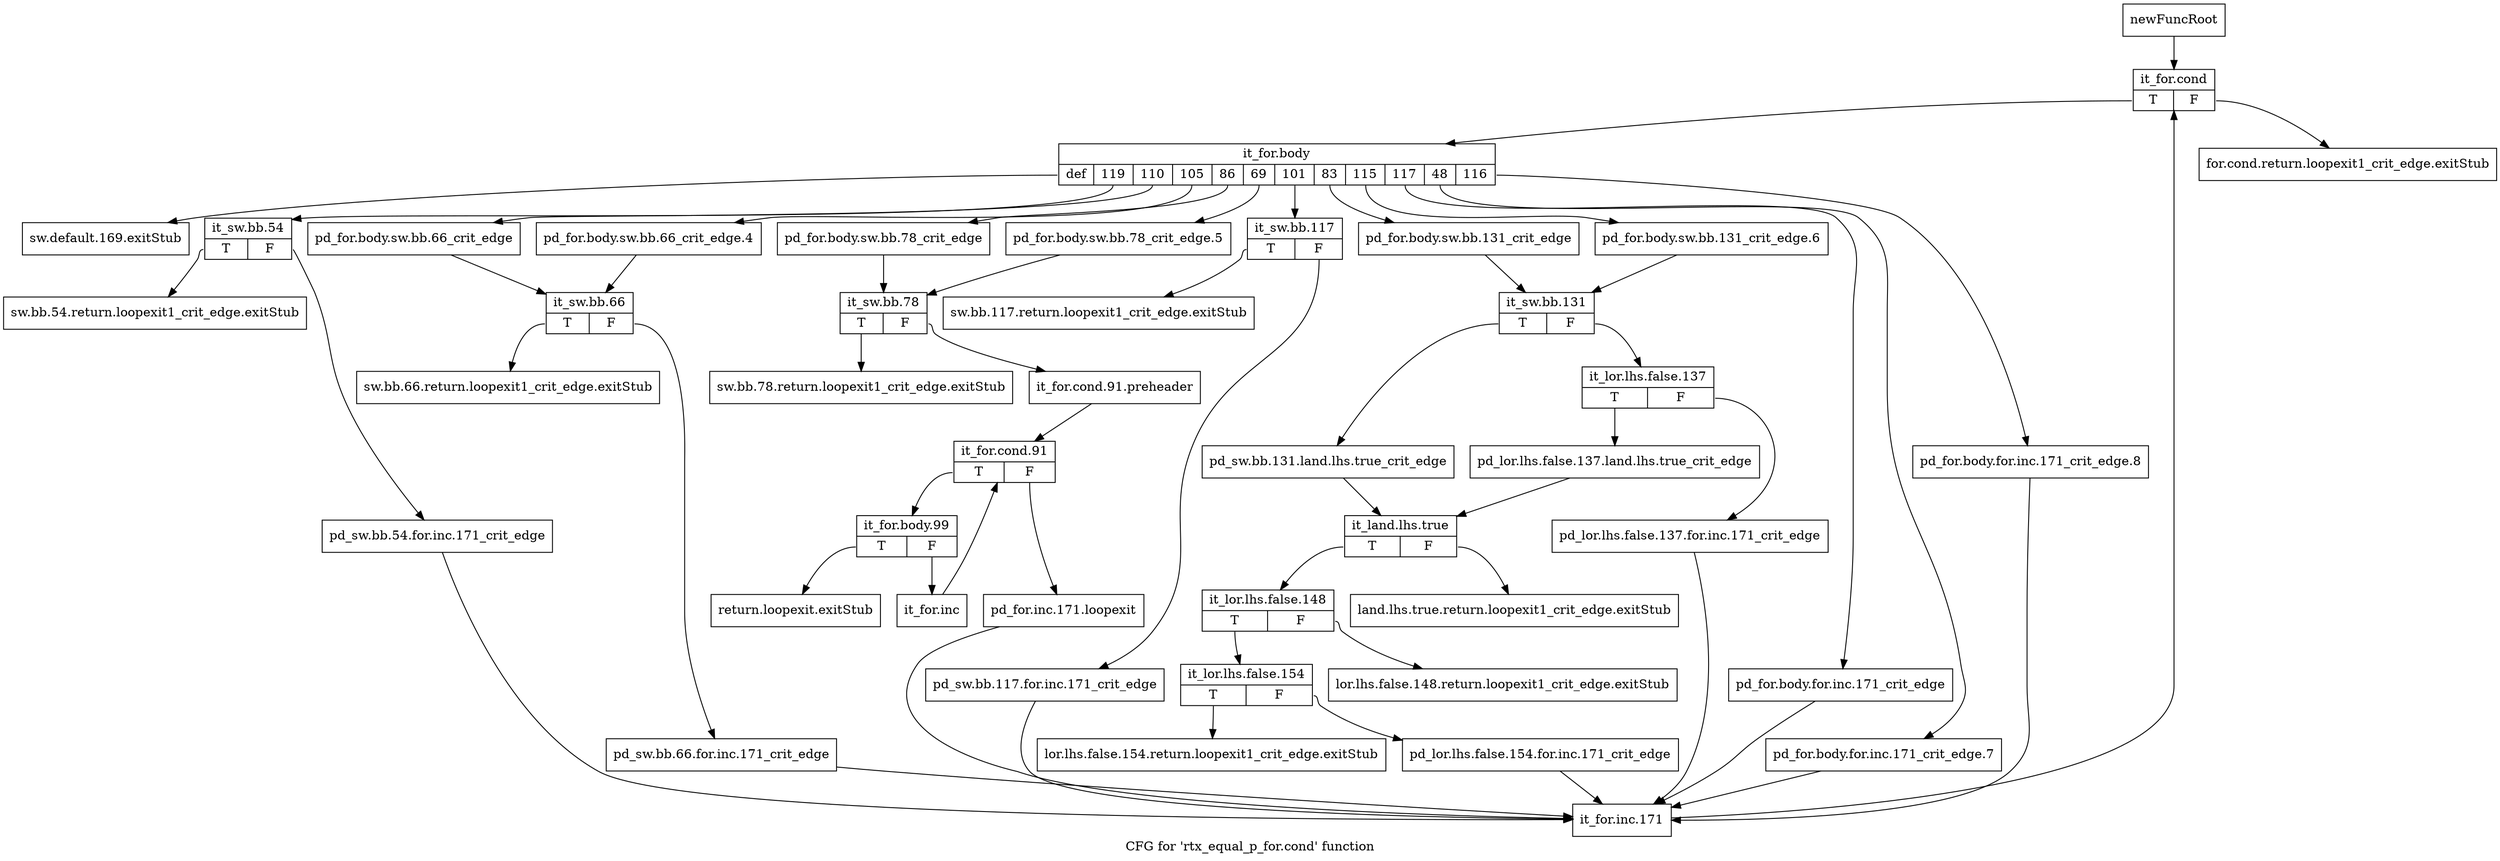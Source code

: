 digraph "CFG for 'rtx_equal_p_for.cond' function" {
	label="CFG for 'rtx_equal_p_for.cond' function";

	Node0xc082f40 [shape=record,label="{newFuncRoot}"];
	Node0xc082f40 -> Node0xc0832b0;
	Node0xc082f90 [shape=record,label="{for.cond.return.loopexit1_crit_edge.exitStub}"];
	Node0xc082fe0 [shape=record,label="{sw.default.169.exitStub}"];
	Node0xc083030 [shape=record,label="{land.lhs.true.return.loopexit1_crit_edge.exitStub}"];
	Node0xc083080 [shape=record,label="{lor.lhs.false.148.return.loopexit1_crit_edge.exitStub}"];
	Node0xc0830d0 [shape=record,label="{lor.lhs.false.154.return.loopexit1_crit_edge.exitStub}"];
	Node0xc083120 [shape=record,label="{sw.bb.117.return.loopexit1_crit_edge.exitStub}"];
	Node0xc083170 [shape=record,label="{sw.bb.78.return.loopexit1_crit_edge.exitStub}"];
	Node0xc0831c0 [shape=record,label="{return.loopexit.exitStub}"];
	Node0xc083210 [shape=record,label="{sw.bb.66.return.loopexit1_crit_edge.exitStub}"];
	Node0xc083260 [shape=record,label="{sw.bb.54.return.loopexit1_crit_edge.exitStub}"];
	Node0xc0832b0 [shape=record,label="{it_for.cond|{<s0>T|<s1>F}}"];
	Node0xc0832b0:s0 -> Node0xc083300;
	Node0xc0832b0:s1 -> Node0xc082f90;
	Node0xc083300 [shape=record,label="{it_for.body|{<s0>def|<s1>119|<s2>110|<s3>105|<s4>86|<s5>69|<s6>101|<s7>83|<s8>115|<s9>117|<s10>48|<s11>116}}"];
	Node0xc083300:s0 -> Node0xc082fe0;
	Node0xc083300:s1 -> Node0xc083c10;
	Node0xc083300:s2 -> Node0xc083b20;
	Node0xc083300:s3 -> Node0xc083ad0;
	Node0xc083300:s4 -> Node0xc0838a0;
	Node0xc083300:s5 -> Node0xc083850;
	Node0xc083300:s6 -> Node0xc0837b0;
	Node0xc083300:s7 -> Node0xc083490;
	Node0xc083300:s8 -> Node0xc083440;
	Node0xc083300:s9 -> Node0xc0833f0;
	Node0xc083300:s10 -> Node0xc0833a0;
	Node0xc083300:s11 -> Node0xc083350;
	Node0xc083350 [shape=record,label="{pd_for.body.for.inc.171_crit_edge.8}"];
	Node0xc083350 -> Node0xc083cb0;
	Node0xc0833a0 [shape=record,label="{pd_for.body.for.inc.171_crit_edge.7}"];
	Node0xc0833a0 -> Node0xc083cb0;
	Node0xc0833f0 [shape=record,label="{pd_for.body.for.inc.171_crit_edge}"];
	Node0xc0833f0 -> Node0xc083cb0;
	Node0xc083440 [shape=record,label="{pd_for.body.sw.bb.131_crit_edge.6}"];
	Node0xc083440 -> Node0xc0834e0;
	Node0xc083490 [shape=record,label="{pd_for.body.sw.bb.131_crit_edge}"];
	Node0xc083490 -> Node0xc0834e0;
	Node0xc0834e0 [shape=record,label="{it_sw.bb.131|{<s0>T|<s1>F}}"];
	Node0xc0834e0:s0 -> Node0xc083620;
	Node0xc0834e0:s1 -> Node0xc083530;
	Node0xc083530 [shape=record,label="{it_lor.lhs.false.137|{<s0>T|<s1>F}}"];
	Node0xc083530:s0 -> Node0xc0835d0;
	Node0xc083530:s1 -> Node0xc083580;
	Node0xc083580 [shape=record,label="{pd_lor.lhs.false.137.for.inc.171_crit_edge}"];
	Node0xc083580 -> Node0xc083cb0;
	Node0xc0835d0 [shape=record,label="{pd_lor.lhs.false.137.land.lhs.true_crit_edge}"];
	Node0xc0835d0 -> Node0xc083670;
	Node0xc083620 [shape=record,label="{pd_sw.bb.131.land.lhs.true_crit_edge}"];
	Node0xc083620 -> Node0xc083670;
	Node0xc083670 [shape=record,label="{it_land.lhs.true|{<s0>T|<s1>F}}"];
	Node0xc083670:s0 -> Node0xc0836c0;
	Node0xc083670:s1 -> Node0xc083030;
	Node0xc0836c0 [shape=record,label="{it_lor.lhs.false.148|{<s0>T|<s1>F}}"];
	Node0xc0836c0:s0 -> Node0xc083710;
	Node0xc0836c0:s1 -> Node0xc083080;
	Node0xc083710 [shape=record,label="{it_lor.lhs.false.154|{<s0>T|<s1>F}}"];
	Node0xc083710:s0 -> Node0xc0830d0;
	Node0xc083710:s1 -> Node0xc083760;
	Node0xc083760 [shape=record,label="{pd_lor.lhs.false.154.for.inc.171_crit_edge}"];
	Node0xc083760 -> Node0xc083cb0;
	Node0xc0837b0 [shape=record,label="{it_sw.bb.117|{<s0>T|<s1>F}}"];
	Node0xc0837b0:s0 -> Node0xc083120;
	Node0xc0837b0:s1 -> Node0xc083800;
	Node0xc083800 [shape=record,label="{pd_sw.bb.117.for.inc.171_crit_edge}"];
	Node0xc083800 -> Node0xc083cb0;
	Node0xc083850 [shape=record,label="{pd_for.body.sw.bb.78_crit_edge.5}"];
	Node0xc083850 -> Node0xc0838f0;
	Node0xc0838a0 [shape=record,label="{pd_for.body.sw.bb.78_crit_edge}"];
	Node0xc0838a0 -> Node0xc0838f0;
	Node0xc0838f0 [shape=record,label="{it_sw.bb.78|{<s0>T|<s1>F}}"];
	Node0xc0838f0:s0 -> Node0xc083170;
	Node0xc0838f0:s1 -> Node0xc083940;
	Node0xc083940 [shape=record,label="{it_for.cond.91.preheader}"];
	Node0xc083940 -> Node0xc083990;
	Node0xc083990 [shape=record,label="{it_for.cond.91|{<s0>T|<s1>F}}"];
	Node0xc083990:s0 -> Node0xc083a30;
	Node0xc083990:s1 -> Node0xc0839e0;
	Node0xc0839e0 [shape=record,label="{pd_for.inc.171.loopexit}"];
	Node0xc0839e0 -> Node0xc083cb0;
	Node0xc083a30 [shape=record,label="{it_for.body.99|{<s0>T|<s1>F}}"];
	Node0xc083a30:s0 -> Node0xc0831c0;
	Node0xc083a30:s1 -> Node0xc083a80;
	Node0xc083a80 [shape=record,label="{it_for.inc}"];
	Node0xc083a80 -> Node0xc083990;
	Node0xc083ad0 [shape=record,label="{pd_for.body.sw.bb.66_crit_edge.4}"];
	Node0xc083ad0 -> Node0xc083b70;
	Node0xc083b20 [shape=record,label="{pd_for.body.sw.bb.66_crit_edge}"];
	Node0xc083b20 -> Node0xc083b70;
	Node0xc083b70 [shape=record,label="{it_sw.bb.66|{<s0>T|<s1>F}}"];
	Node0xc083b70:s0 -> Node0xc083210;
	Node0xc083b70:s1 -> Node0xc083bc0;
	Node0xc083bc0 [shape=record,label="{pd_sw.bb.66.for.inc.171_crit_edge}"];
	Node0xc083bc0 -> Node0xc083cb0;
	Node0xc083c10 [shape=record,label="{it_sw.bb.54|{<s0>T|<s1>F}}"];
	Node0xc083c10:s0 -> Node0xc083260;
	Node0xc083c10:s1 -> Node0xc083c60;
	Node0xc083c60 [shape=record,label="{pd_sw.bb.54.for.inc.171_crit_edge}"];
	Node0xc083c60 -> Node0xc083cb0;
	Node0xc083cb0 [shape=record,label="{it_for.inc.171}"];
	Node0xc083cb0 -> Node0xc0832b0;
}
